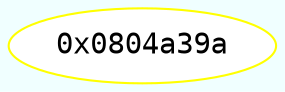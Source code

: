 digraph code {
	graph [bgcolor=azure fontsize=8 fontname="Courier" splines="ortho"];
	node [fillcolor=gray style=filled];
	edge [arrowhead="normal"];
	"0x0804a39a" [URL="sym.comma/0x0804a39a", fillcolor="white",color="yellow", fontname="Courier",label="0x0804a39a"]
}
